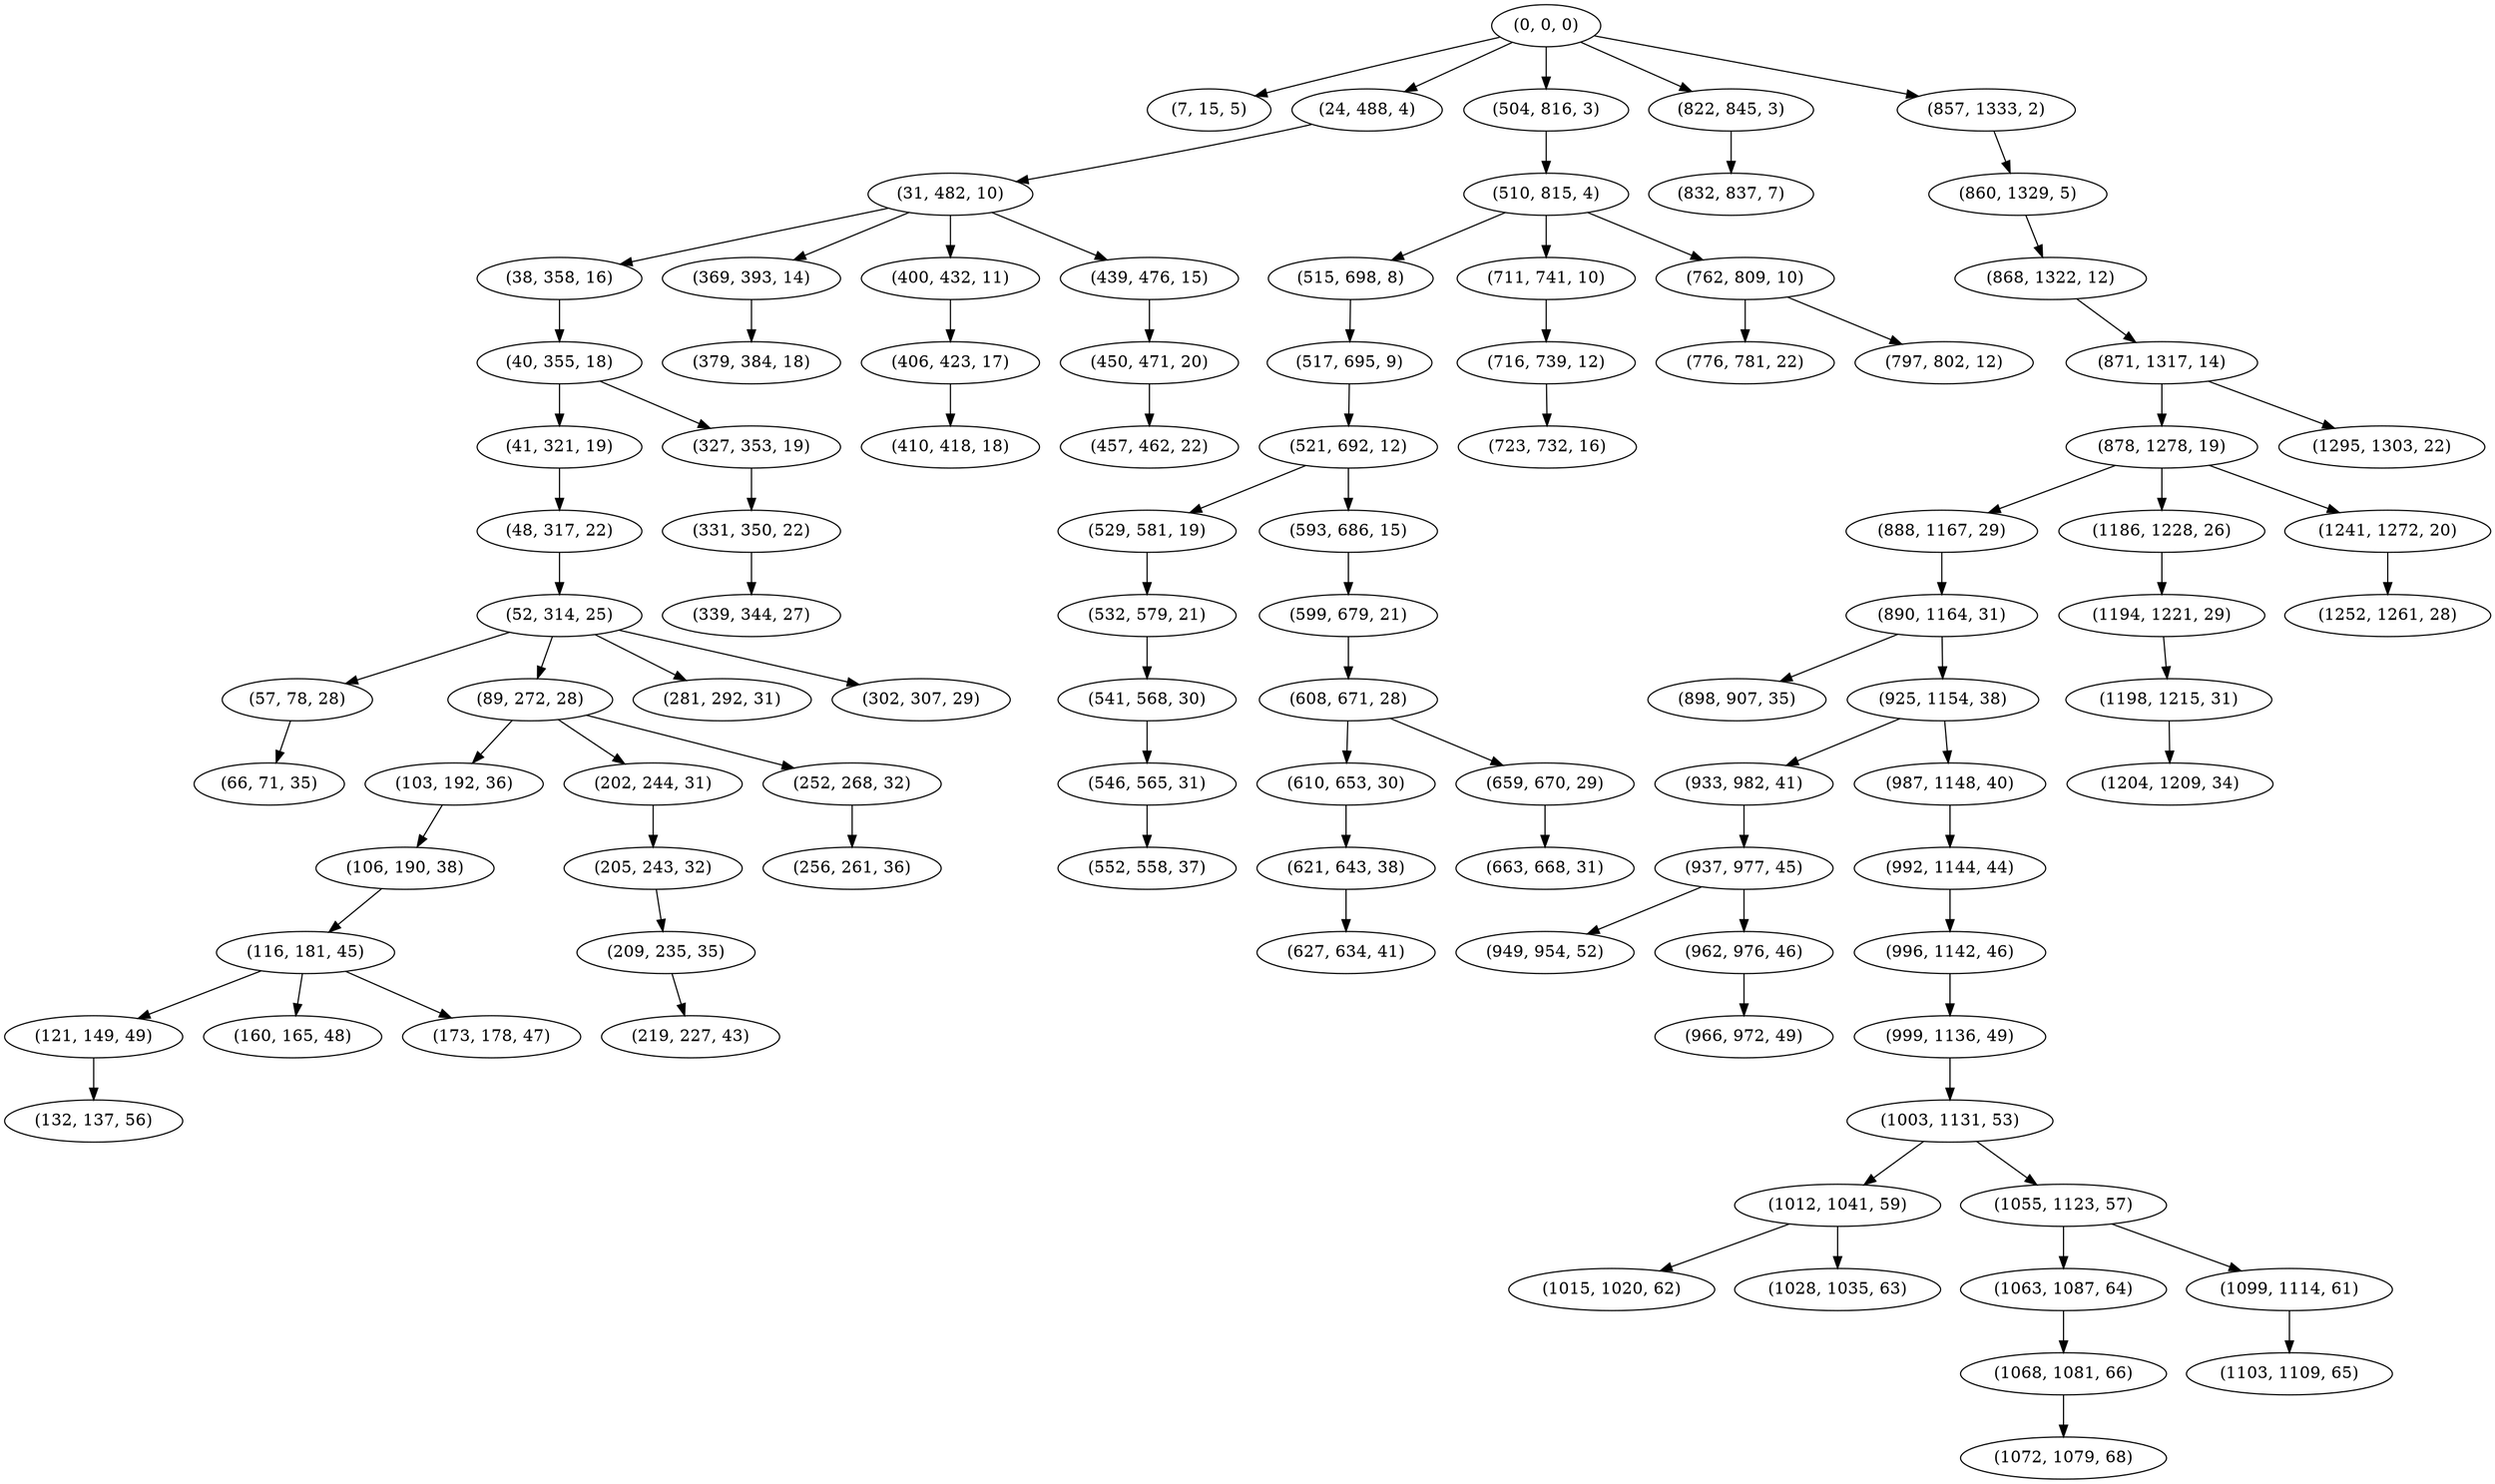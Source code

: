 digraph tree {
    "(0, 0, 0)";
    "(7, 15, 5)";
    "(24, 488, 4)";
    "(31, 482, 10)";
    "(38, 358, 16)";
    "(40, 355, 18)";
    "(41, 321, 19)";
    "(48, 317, 22)";
    "(52, 314, 25)";
    "(57, 78, 28)";
    "(66, 71, 35)";
    "(89, 272, 28)";
    "(103, 192, 36)";
    "(106, 190, 38)";
    "(116, 181, 45)";
    "(121, 149, 49)";
    "(132, 137, 56)";
    "(160, 165, 48)";
    "(173, 178, 47)";
    "(202, 244, 31)";
    "(205, 243, 32)";
    "(209, 235, 35)";
    "(219, 227, 43)";
    "(252, 268, 32)";
    "(256, 261, 36)";
    "(281, 292, 31)";
    "(302, 307, 29)";
    "(327, 353, 19)";
    "(331, 350, 22)";
    "(339, 344, 27)";
    "(369, 393, 14)";
    "(379, 384, 18)";
    "(400, 432, 11)";
    "(406, 423, 17)";
    "(410, 418, 18)";
    "(439, 476, 15)";
    "(450, 471, 20)";
    "(457, 462, 22)";
    "(504, 816, 3)";
    "(510, 815, 4)";
    "(515, 698, 8)";
    "(517, 695, 9)";
    "(521, 692, 12)";
    "(529, 581, 19)";
    "(532, 579, 21)";
    "(541, 568, 30)";
    "(546, 565, 31)";
    "(552, 558, 37)";
    "(593, 686, 15)";
    "(599, 679, 21)";
    "(608, 671, 28)";
    "(610, 653, 30)";
    "(621, 643, 38)";
    "(627, 634, 41)";
    "(659, 670, 29)";
    "(663, 668, 31)";
    "(711, 741, 10)";
    "(716, 739, 12)";
    "(723, 732, 16)";
    "(762, 809, 10)";
    "(776, 781, 22)";
    "(797, 802, 12)";
    "(822, 845, 3)";
    "(832, 837, 7)";
    "(857, 1333, 2)";
    "(860, 1329, 5)";
    "(868, 1322, 12)";
    "(871, 1317, 14)";
    "(878, 1278, 19)";
    "(888, 1167, 29)";
    "(890, 1164, 31)";
    "(898, 907, 35)";
    "(925, 1154, 38)";
    "(933, 982, 41)";
    "(937, 977, 45)";
    "(949, 954, 52)";
    "(962, 976, 46)";
    "(966, 972, 49)";
    "(987, 1148, 40)";
    "(992, 1144, 44)";
    "(996, 1142, 46)";
    "(999, 1136, 49)";
    "(1003, 1131, 53)";
    "(1012, 1041, 59)";
    "(1015, 1020, 62)";
    "(1028, 1035, 63)";
    "(1055, 1123, 57)";
    "(1063, 1087, 64)";
    "(1068, 1081, 66)";
    "(1072, 1079, 68)";
    "(1099, 1114, 61)";
    "(1103, 1109, 65)";
    "(1186, 1228, 26)";
    "(1194, 1221, 29)";
    "(1198, 1215, 31)";
    "(1204, 1209, 34)";
    "(1241, 1272, 20)";
    "(1252, 1261, 28)";
    "(1295, 1303, 22)";
    "(0, 0, 0)" -> "(7, 15, 5)";
    "(0, 0, 0)" -> "(24, 488, 4)";
    "(0, 0, 0)" -> "(504, 816, 3)";
    "(0, 0, 0)" -> "(822, 845, 3)";
    "(0, 0, 0)" -> "(857, 1333, 2)";
    "(24, 488, 4)" -> "(31, 482, 10)";
    "(31, 482, 10)" -> "(38, 358, 16)";
    "(31, 482, 10)" -> "(369, 393, 14)";
    "(31, 482, 10)" -> "(400, 432, 11)";
    "(31, 482, 10)" -> "(439, 476, 15)";
    "(38, 358, 16)" -> "(40, 355, 18)";
    "(40, 355, 18)" -> "(41, 321, 19)";
    "(40, 355, 18)" -> "(327, 353, 19)";
    "(41, 321, 19)" -> "(48, 317, 22)";
    "(48, 317, 22)" -> "(52, 314, 25)";
    "(52, 314, 25)" -> "(57, 78, 28)";
    "(52, 314, 25)" -> "(89, 272, 28)";
    "(52, 314, 25)" -> "(281, 292, 31)";
    "(52, 314, 25)" -> "(302, 307, 29)";
    "(57, 78, 28)" -> "(66, 71, 35)";
    "(89, 272, 28)" -> "(103, 192, 36)";
    "(89, 272, 28)" -> "(202, 244, 31)";
    "(89, 272, 28)" -> "(252, 268, 32)";
    "(103, 192, 36)" -> "(106, 190, 38)";
    "(106, 190, 38)" -> "(116, 181, 45)";
    "(116, 181, 45)" -> "(121, 149, 49)";
    "(116, 181, 45)" -> "(160, 165, 48)";
    "(116, 181, 45)" -> "(173, 178, 47)";
    "(121, 149, 49)" -> "(132, 137, 56)";
    "(202, 244, 31)" -> "(205, 243, 32)";
    "(205, 243, 32)" -> "(209, 235, 35)";
    "(209, 235, 35)" -> "(219, 227, 43)";
    "(252, 268, 32)" -> "(256, 261, 36)";
    "(327, 353, 19)" -> "(331, 350, 22)";
    "(331, 350, 22)" -> "(339, 344, 27)";
    "(369, 393, 14)" -> "(379, 384, 18)";
    "(400, 432, 11)" -> "(406, 423, 17)";
    "(406, 423, 17)" -> "(410, 418, 18)";
    "(439, 476, 15)" -> "(450, 471, 20)";
    "(450, 471, 20)" -> "(457, 462, 22)";
    "(504, 816, 3)" -> "(510, 815, 4)";
    "(510, 815, 4)" -> "(515, 698, 8)";
    "(510, 815, 4)" -> "(711, 741, 10)";
    "(510, 815, 4)" -> "(762, 809, 10)";
    "(515, 698, 8)" -> "(517, 695, 9)";
    "(517, 695, 9)" -> "(521, 692, 12)";
    "(521, 692, 12)" -> "(529, 581, 19)";
    "(521, 692, 12)" -> "(593, 686, 15)";
    "(529, 581, 19)" -> "(532, 579, 21)";
    "(532, 579, 21)" -> "(541, 568, 30)";
    "(541, 568, 30)" -> "(546, 565, 31)";
    "(546, 565, 31)" -> "(552, 558, 37)";
    "(593, 686, 15)" -> "(599, 679, 21)";
    "(599, 679, 21)" -> "(608, 671, 28)";
    "(608, 671, 28)" -> "(610, 653, 30)";
    "(608, 671, 28)" -> "(659, 670, 29)";
    "(610, 653, 30)" -> "(621, 643, 38)";
    "(621, 643, 38)" -> "(627, 634, 41)";
    "(659, 670, 29)" -> "(663, 668, 31)";
    "(711, 741, 10)" -> "(716, 739, 12)";
    "(716, 739, 12)" -> "(723, 732, 16)";
    "(762, 809, 10)" -> "(776, 781, 22)";
    "(762, 809, 10)" -> "(797, 802, 12)";
    "(822, 845, 3)" -> "(832, 837, 7)";
    "(857, 1333, 2)" -> "(860, 1329, 5)";
    "(860, 1329, 5)" -> "(868, 1322, 12)";
    "(868, 1322, 12)" -> "(871, 1317, 14)";
    "(871, 1317, 14)" -> "(878, 1278, 19)";
    "(871, 1317, 14)" -> "(1295, 1303, 22)";
    "(878, 1278, 19)" -> "(888, 1167, 29)";
    "(878, 1278, 19)" -> "(1186, 1228, 26)";
    "(878, 1278, 19)" -> "(1241, 1272, 20)";
    "(888, 1167, 29)" -> "(890, 1164, 31)";
    "(890, 1164, 31)" -> "(898, 907, 35)";
    "(890, 1164, 31)" -> "(925, 1154, 38)";
    "(925, 1154, 38)" -> "(933, 982, 41)";
    "(925, 1154, 38)" -> "(987, 1148, 40)";
    "(933, 982, 41)" -> "(937, 977, 45)";
    "(937, 977, 45)" -> "(949, 954, 52)";
    "(937, 977, 45)" -> "(962, 976, 46)";
    "(962, 976, 46)" -> "(966, 972, 49)";
    "(987, 1148, 40)" -> "(992, 1144, 44)";
    "(992, 1144, 44)" -> "(996, 1142, 46)";
    "(996, 1142, 46)" -> "(999, 1136, 49)";
    "(999, 1136, 49)" -> "(1003, 1131, 53)";
    "(1003, 1131, 53)" -> "(1012, 1041, 59)";
    "(1003, 1131, 53)" -> "(1055, 1123, 57)";
    "(1012, 1041, 59)" -> "(1015, 1020, 62)";
    "(1012, 1041, 59)" -> "(1028, 1035, 63)";
    "(1055, 1123, 57)" -> "(1063, 1087, 64)";
    "(1055, 1123, 57)" -> "(1099, 1114, 61)";
    "(1063, 1087, 64)" -> "(1068, 1081, 66)";
    "(1068, 1081, 66)" -> "(1072, 1079, 68)";
    "(1099, 1114, 61)" -> "(1103, 1109, 65)";
    "(1186, 1228, 26)" -> "(1194, 1221, 29)";
    "(1194, 1221, 29)" -> "(1198, 1215, 31)";
    "(1198, 1215, 31)" -> "(1204, 1209, 34)";
    "(1241, 1272, 20)" -> "(1252, 1261, 28)";
}
